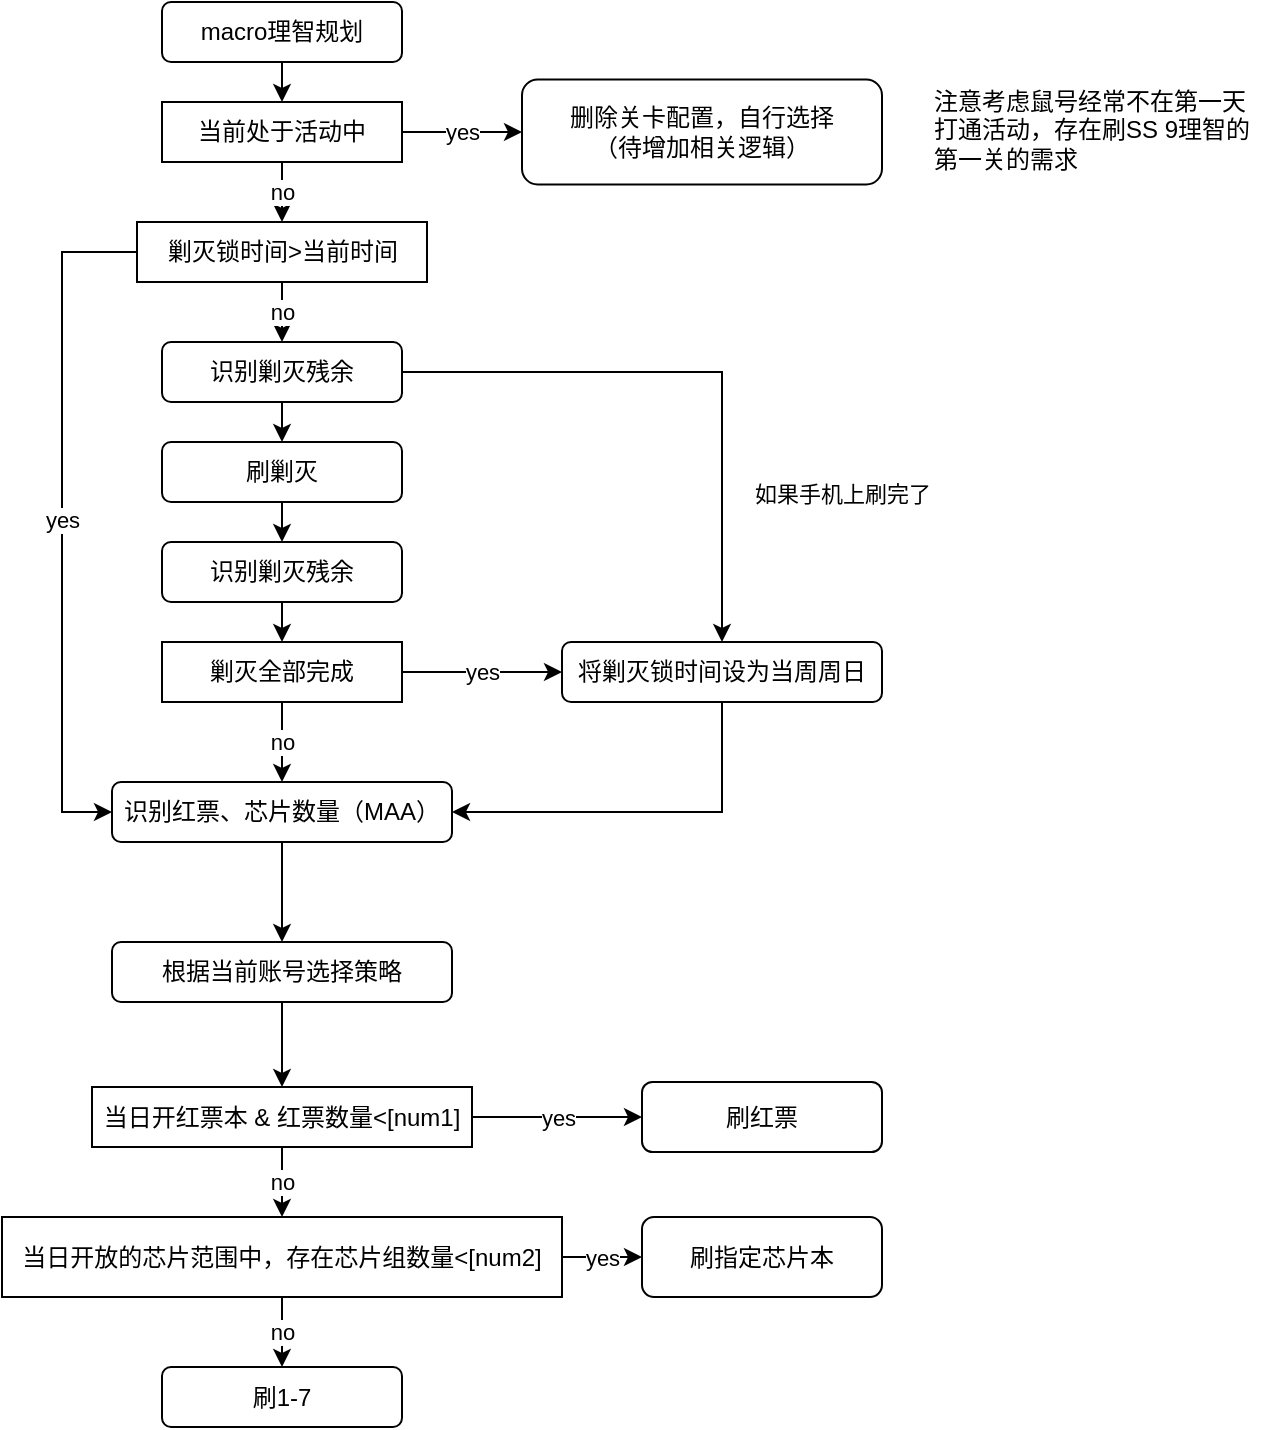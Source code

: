 <mxfile version="21.3.7" type="github">
  <diagram id="C5RBs43oDa-KdzZeNtuy" name="Page-1">
    <mxGraphModel dx="882" dy="606" grid="1" gridSize="10" guides="1" tooltips="1" connect="1" arrows="1" fold="1" page="1" pageScale="1" pageWidth="827" pageHeight="1169" math="0" shadow="0">
      <root>
        <mxCell id="WIyWlLk6GJQsqaUBKTNV-0" />
        <mxCell id="WIyWlLk6GJQsqaUBKTNV-1" parent="WIyWlLk6GJQsqaUBKTNV-0" />
        <mxCell id="aBff2EC1QVt_rITPJHu9-40" style="edgeStyle=orthogonalEdgeStyle;rounded=0;orthogonalLoop=1;jettySize=auto;html=1;exitX=0.5;exitY=1;exitDx=0;exitDy=0;entryX=0.5;entryY=0;entryDx=0;entryDy=0;" parent="WIyWlLk6GJQsqaUBKTNV-1" source="WIyWlLk6GJQsqaUBKTNV-3" target="aBff2EC1QVt_rITPJHu9-38" edge="1">
          <mxGeometry relative="1" as="geometry" />
        </mxCell>
        <mxCell id="WIyWlLk6GJQsqaUBKTNV-3" value="macro理智规划" style="rounded=1;whiteSpace=wrap;html=1;fontSize=12;glass=0;strokeWidth=1;shadow=0;" parent="WIyWlLk6GJQsqaUBKTNV-1" vertex="1">
          <mxGeometry x="160" y="40" width="120" height="30" as="geometry" />
        </mxCell>
        <mxCell id="aBff2EC1QVt_rITPJHu9-14" value="no" style="edgeStyle=orthogonalEdgeStyle;rounded=0;orthogonalLoop=1;jettySize=auto;html=1;exitX=0.5;exitY=1;exitDx=0;exitDy=0;entryX=0.5;entryY=0;entryDx=0;entryDy=0;" parent="WIyWlLk6GJQsqaUBKTNV-1" source="aBff2EC1QVt_rITPJHu9-10" target="aBff2EC1QVt_rITPJHu9-16" edge="1">
          <mxGeometry relative="1" as="geometry">
            <mxPoint x="220" y="240" as="targetPoint" />
          </mxGeometry>
        </mxCell>
        <mxCell id="aBff2EC1QVt_rITPJHu9-32" value="yes" style="edgeStyle=orthogonalEdgeStyle;rounded=0;orthogonalLoop=1;jettySize=auto;html=1;exitX=0;exitY=0.5;exitDx=0;exitDy=0;entryX=0;entryY=0.5;entryDx=0;entryDy=0;" parent="WIyWlLk6GJQsqaUBKTNV-1" source="aBff2EC1QVt_rITPJHu9-10" target="aBff2EC1QVt_rITPJHu9-29" edge="1">
          <mxGeometry relative="1" as="geometry">
            <Array as="points">
              <mxPoint x="110" y="165" />
              <mxPoint x="110" y="445" />
            </Array>
          </mxGeometry>
        </mxCell>
        <mxCell id="aBff2EC1QVt_rITPJHu9-10" value="剿灭锁时间&amp;gt;当前时间" style="rounded=0;whiteSpace=wrap;html=1;" parent="WIyWlLk6GJQsqaUBKTNV-1" vertex="1">
          <mxGeometry x="147.5" y="150" width="145" height="30" as="geometry" />
        </mxCell>
        <mxCell id="aBff2EC1QVt_rITPJHu9-19" style="edgeStyle=orthogonalEdgeStyle;rounded=0;orthogonalLoop=1;jettySize=auto;html=1;exitX=0.5;exitY=1;exitDx=0;exitDy=0;entryX=0.5;entryY=0;entryDx=0;entryDy=0;" parent="WIyWlLk6GJQsqaUBKTNV-1" source="aBff2EC1QVt_rITPJHu9-16" target="aBff2EC1QVt_rITPJHu9-17" edge="1">
          <mxGeometry relative="1" as="geometry" />
        </mxCell>
        <mxCell id="O7zZwIH_JGjOZdt5gY_c-2" style="edgeStyle=orthogonalEdgeStyle;rounded=0;orthogonalLoop=1;jettySize=auto;html=1;exitX=1;exitY=0.5;exitDx=0;exitDy=0;entryX=0.5;entryY=0;entryDx=0;entryDy=0;" edge="1" parent="WIyWlLk6GJQsqaUBKTNV-1" source="aBff2EC1QVt_rITPJHu9-16" target="aBff2EC1QVt_rITPJHu9-26">
          <mxGeometry relative="1" as="geometry">
            <Array as="points">
              <mxPoint x="440" y="225" />
            </Array>
          </mxGeometry>
        </mxCell>
        <mxCell id="O7zZwIH_JGjOZdt5gY_c-3" value="如果手机上刷完了" style="edgeLabel;html=1;align=center;verticalAlign=middle;resizable=0;points=[];" vertex="1" connectable="0" parent="O7zZwIH_JGjOZdt5gY_c-2">
          <mxGeometry x="0.305" y="3" relative="1" as="geometry">
            <mxPoint x="57" y="28" as="offset" />
          </mxGeometry>
        </mxCell>
        <mxCell id="aBff2EC1QVt_rITPJHu9-16" value="识别剿灭残余" style="rounded=1;whiteSpace=wrap;html=1;" parent="WIyWlLk6GJQsqaUBKTNV-1" vertex="1">
          <mxGeometry x="160" y="210" width="120" height="30" as="geometry" />
        </mxCell>
        <mxCell id="aBff2EC1QVt_rITPJHu9-22" style="edgeStyle=orthogonalEdgeStyle;rounded=0;orthogonalLoop=1;jettySize=auto;html=1;exitX=0.5;exitY=1;exitDx=0;exitDy=0;entryX=0.5;entryY=0;entryDx=0;entryDy=0;" parent="WIyWlLk6GJQsqaUBKTNV-1" source="aBff2EC1QVt_rITPJHu9-17" target="aBff2EC1QVt_rITPJHu9-21" edge="1">
          <mxGeometry relative="1" as="geometry" />
        </mxCell>
        <mxCell id="aBff2EC1QVt_rITPJHu9-17" value="刷剿灭" style="rounded=1;whiteSpace=wrap;html=1;" parent="WIyWlLk6GJQsqaUBKTNV-1" vertex="1">
          <mxGeometry x="160" y="260" width="120" height="30" as="geometry" />
        </mxCell>
        <mxCell id="aBff2EC1QVt_rITPJHu9-24" style="edgeStyle=orthogonalEdgeStyle;rounded=0;orthogonalLoop=1;jettySize=auto;html=1;exitX=0.5;exitY=1;exitDx=0;exitDy=0;entryX=0.5;entryY=0;entryDx=0;entryDy=0;" parent="WIyWlLk6GJQsqaUBKTNV-1" source="aBff2EC1QVt_rITPJHu9-21" target="aBff2EC1QVt_rITPJHu9-23" edge="1">
          <mxGeometry relative="1" as="geometry" />
        </mxCell>
        <mxCell id="aBff2EC1QVt_rITPJHu9-21" value="识别剿灭残余" style="rounded=1;whiteSpace=wrap;html=1;" parent="WIyWlLk6GJQsqaUBKTNV-1" vertex="1">
          <mxGeometry x="160" y="310" width="120" height="30" as="geometry" />
        </mxCell>
        <mxCell id="aBff2EC1QVt_rITPJHu9-27" value="yes" style="edgeStyle=orthogonalEdgeStyle;rounded=0;orthogonalLoop=1;jettySize=auto;html=1;exitX=1;exitY=0.5;exitDx=0;exitDy=0;entryX=0;entryY=0.5;entryDx=0;entryDy=0;" parent="WIyWlLk6GJQsqaUBKTNV-1" source="aBff2EC1QVt_rITPJHu9-23" target="aBff2EC1QVt_rITPJHu9-26" edge="1">
          <mxGeometry relative="1" as="geometry" />
        </mxCell>
        <mxCell id="aBff2EC1QVt_rITPJHu9-30" value="no" style="edgeStyle=orthogonalEdgeStyle;rounded=0;orthogonalLoop=1;jettySize=auto;html=1;exitX=0.5;exitY=1;exitDx=0;exitDy=0;entryX=0.5;entryY=0;entryDx=0;entryDy=0;" parent="WIyWlLk6GJQsqaUBKTNV-1" source="aBff2EC1QVt_rITPJHu9-23" target="aBff2EC1QVt_rITPJHu9-29" edge="1">
          <mxGeometry relative="1" as="geometry" />
        </mxCell>
        <mxCell id="aBff2EC1QVt_rITPJHu9-23" value="剿灭全部完成" style="rounded=0;whiteSpace=wrap;html=1;" parent="WIyWlLk6GJQsqaUBKTNV-1" vertex="1">
          <mxGeometry x="160" y="360" width="120" height="30" as="geometry" />
        </mxCell>
        <mxCell id="aBff2EC1QVt_rITPJHu9-31" style="edgeStyle=orthogonalEdgeStyle;rounded=0;orthogonalLoop=1;jettySize=auto;html=1;exitX=0.5;exitY=1;exitDx=0;exitDy=0;entryX=1;entryY=0.5;entryDx=0;entryDy=0;" parent="WIyWlLk6GJQsqaUBKTNV-1" source="aBff2EC1QVt_rITPJHu9-26" target="aBff2EC1QVt_rITPJHu9-29" edge="1">
          <mxGeometry relative="1" as="geometry" />
        </mxCell>
        <mxCell id="aBff2EC1QVt_rITPJHu9-26" value="将剿灭锁时间设为当周周日" style="rounded=1;whiteSpace=wrap;html=1;" parent="WIyWlLk6GJQsqaUBKTNV-1" vertex="1">
          <mxGeometry x="360" y="360" width="160" height="30" as="geometry" />
        </mxCell>
        <mxCell id="1PUj1CCr2gckFMGELV9_-15" style="edgeStyle=orthogonalEdgeStyle;rounded=0;orthogonalLoop=1;jettySize=auto;html=1;exitX=0.5;exitY=1;exitDx=0;exitDy=0;entryX=0.5;entryY=0;entryDx=0;entryDy=0;" parent="WIyWlLk6GJQsqaUBKTNV-1" source="aBff2EC1QVt_rITPJHu9-29" target="1PUj1CCr2gckFMGELV9_-14" edge="1">
          <mxGeometry relative="1" as="geometry" />
        </mxCell>
        <mxCell id="aBff2EC1QVt_rITPJHu9-29" value="识别红票、芯片数量（MAA）" style="rounded=1;whiteSpace=wrap;html=1;" parent="WIyWlLk6GJQsqaUBKTNV-1" vertex="1">
          <mxGeometry x="135" y="430" width="170" height="30" as="geometry" />
        </mxCell>
        <mxCell id="aBff2EC1QVt_rITPJHu9-54" value="yes" style="edgeStyle=orthogonalEdgeStyle;rounded=0;orthogonalLoop=1;jettySize=auto;html=1;exitX=1;exitY=0.5;exitDx=0;exitDy=0;" parent="WIyWlLk6GJQsqaUBKTNV-1" source="aBff2EC1QVt_rITPJHu9-34" target="aBff2EC1QVt_rITPJHu9-36" edge="1">
          <mxGeometry relative="1" as="geometry" />
        </mxCell>
        <mxCell id="aBff2EC1QVt_rITPJHu9-55" value="no" style="edgeStyle=orthogonalEdgeStyle;rounded=0;orthogonalLoop=1;jettySize=auto;html=1;exitX=0.5;exitY=1;exitDx=0;exitDy=0;" parent="WIyWlLk6GJQsqaUBKTNV-1" source="aBff2EC1QVt_rITPJHu9-34" target="aBff2EC1QVt_rITPJHu9-44" edge="1">
          <mxGeometry relative="1" as="geometry" />
        </mxCell>
        <mxCell id="aBff2EC1QVt_rITPJHu9-34" value="当日开红票本 &amp;amp; 红票数量&amp;lt;[num1]" style="rounded=0;whiteSpace=wrap;html=1;" parent="WIyWlLk6GJQsqaUBKTNV-1" vertex="1">
          <mxGeometry x="125" y="582.5" width="190" height="30" as="geometry" />
        </mxCell>
        <mxCell id="aBff2EC1QVt_rITPJHu9-36" value="刷红票" style="rounded=1;whiteSpace=wrap;html=1;" parent="WIyWlLk6GJQsqaUBKTNV-1" vertex="1">
          <mxGeometry x="400" y="580" width="120" height="35" as="geometry" />
        </mxCell>
        <mxCell id="aBff2EC1QVt_rITPJHu9-42" value="yes" style="edgeStyle=orthogonalEdgeStyle;rounded=0;orthogonalLoop=1;jettySize=auto;html=1;exitX=1;exitY=0.5;exitDx=0;exitDy=0;entryX=0;entryY=0.5;entryDx=0;entryDy=0;" parent="WIyWlLk6GJQsqaUBKTNV-1" source="aBff2EC1QVt_rITPJHu9-38" target="aBff2EC1QVt_rITPJHu9-41" edge="1">
          <mxGeometry relative="1" as="geometry" />
        </mxCell>
        <mxCell id="aBff2EC1QVt_rITPJHu9-43" value="no" style="edgeStyle=orthogonalEdgeStyle;rounded=0;orthogonalLoop=1;jettySize=auto;html=1;exitX=0.5;exitY=1;exitDx=0;exitDy=0;" parent="WIyWlLk6GJQsqaUBKTNV-1" source="aBff2EC1QVt_rITPJHu9-38" target="aBff2EC1QVt_rITPJHu9-10" edge="1">
          <mxGeometry relative="1" as="geometry" />
        </mxCell>
        <mxCell id="aBff2EC1QVt_rITPJHu9-38" value="当前处于活动中" style="rounded=0;whiteSpace=wrap;html=1;" parent="WIyWlLk6GJQsqaUBKTNV-1" vertex="1">
          <mxGeometry x="160" y="90" width="120" height="30" as="geometry" />
        </mxCell>
        <mxCell id="aBff2EC1QVt_rITPJHu9-41" value="删除关卡配置，自行选择&lt;br&gt;（待增加相关逻辑）" style="rounded=1;whiteSpace=wrap;html=1;" parent="WIyWlLk6GJQsqaUBKTNV-1" vertex="1">
          <mxGeometry x="340" y="78.75" width="180" height="52.5" as="geometry" />
        </mxCell>
        <mxCell id="aBff2EC1QVt_rITPJHu9-49" value="no" style="edgeStyle=orthogonalEdgeStyle;rounded=0;orthogonalLoop=1;jettySize=auto;html=1;exitX=0.5;exitY=1;exitDx=0;exitDy=0;entryX=0.5;entryY=0;entryDx=0;entryDy=0;" parent="WIyWlLk6GJQsqaUBKTNV-1" source="aBff2EC1QVt_rITPJHu9-44" target="aBff2EC1QVt_rITPJHu9-48" edge="1">
          <mxGeometry relative="1" as="geometry" />
        </mxCell>
        <mxCell id="aBff2EC1QVt_rITPJHu9-51" value="yes" style="edgeStyle=orthogonalEdgeStyle;rounded=0;orthogonalLoop=1;jettySize=auto;html=1;exitX=1;exitY=0.5;exitDx=0;exitDy=0;entryX=0;entryY=0.5;entryDx=0;entryDy=0;" parent="WIyWlLk6GJQsqaUBKTNV-1" source="aBff2EC1QVt_rITPJHu9-44" target="aBff2EC1QVt_rITPJHu9-47" edge="1">
          <mxGeometry relative="1" as="geometry" />
        </mxCell>
        <mxCell id="aBff2EC1QVt_rITPJHu9-44" value="当日开放的芯片范围中，存在芯片组数量&amp;lt;[num2]" style="rounded=0;whiteSpace=wrap;html=1;" parent="WIyWlLk6GJQsqaUBKTNV-1" vertex="1">
          <mxGeometry x="80" y="647.5" width="280" height="40" as="geometry" />
        </mxCell>
        <mxCell id="aBff2EC1QVt_rITPJHu9-47" value="刷指定芯片本" style="rounded=1;whiteSpace=wrap;html=1;" parent="WIyWlLk6GJQsqaUBKTNV-1" vertex="1">
          <mxGeometry x="400" y="647.5" width="120" height="40" as="geometry" />
        </mxCell>
        <mxCell id="aBff2EC1QVt_rITPJHu9-48" value="刷1-7" style="rounded=1;whiteSpace=wrap;html=1;" parent="WIyWlLk6GJQsqaUBKTNV-1" vertex="1">
          <mxGeometry x="160" y="722.5" width="120" height="30" as="geometry" />
        </mxCell>
        <mxCell id="O7zZwIH_JGjOZdt5gY_c-4" style="edgeStyle=orthogonalEdgeStyle;rounded=0;orthogonalLoop=1;jettySize=auto;html=1;exitX=0.5;exitY=1;exitDx=0;exitDy=0;entryX=0.5;entryY=0;entryDx=0;entryDy=0;" edge="1" parent="WIyWlLk6GJQsqaUBKTNV-1" source="1PUj1CCr2gckFMGELV9_-14" target="aBff2EC1QVt_rITPJHu9-34">
          <mxGeometry relative="1" as="geometry" />
        </mxCell>
        <mxCell id="1PUj1CCr2gckFMGELV9_-14" value="根据当前账号选择策略" style="rounded=1;whiteSpace=wrap;html=1;" parent="WIyWlLk6GJQsqaUBKTNV-1" vertex="1">
          <mxGeometry x="135" y="510" width="170" height="30" as="geometry" />
        </mxCell>
        <mxCell id="1PUj1CCr2gckFMGELV9_-20" value="注意考虑鼠号经常不在第一天打通活动，存在刷SS 9理智的第一关的需求" style="text;strokeColor=none;fillColor=none;align=left;verticalAlign=middle;spacingLeft=4;spacingRight=4;overflow=hidden;points=[[0,0.5],[1,0.5]];portConstraint=eastwest;rotatable=0;whiteSpace=wrap;html=1;" parent="WIyWlLk6GJQsqaUBKTNV-1" vertex="1">
          <mxGeometry x="540" y="78.75" width="170" height="51.25" as="geometry" />
        </mxCell>
      </root>
    </mxGraphModel>
  </diagram>
</mxfile>
